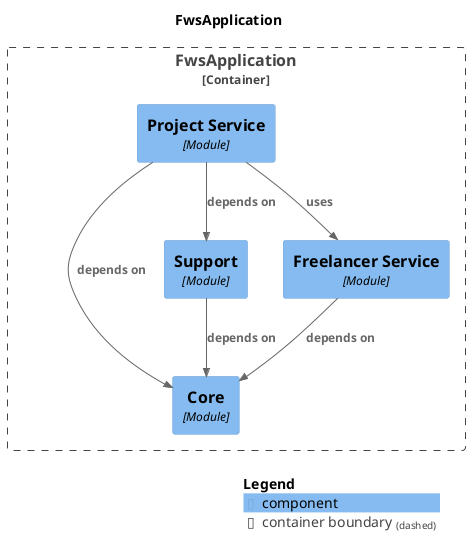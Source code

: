 @startuml
set separator none
title FwsApplication

top to bottom direction

!include <C4/C4>
!include <C4/C4_Context>
!include <C4/C4_Component>

Container_Boundary("FwsApplication.FwsApplication_boundary", "FwsApplication", $tags="") {
  Component(FwsApplication.FwsApplication.Core, "Core", $techn="Module", $descr="", $tags="", $link="")
  Component(FwsApplication.FwsApplication.ProjectService, "Project Service", $techn="Module", $descr="", $tags="", $link="")
  Component(FwsApplication.FwsApplication.Support, "Support", $techn="Module", $descr="", $tags="", $link="")
  Component(FwsApplication.FwsApplication.FreelancerService, "Freelancer Service", $techn="Module", $descr="", $tags="", $link="")
}

Rel(FwsApplication.FwsApplication.ProjectService, FwsApplication.FwsApplication.Core, "depends on", $techn="", $tags="", $link="")
Rel(FwsApplication.FwsApplication.ProjectService, FwsApplication.FwsApplication.FreelancerService, "uses", $techn="", $tags="", $link="")
Rel(FwsApplication.FwsApplication.Support, FwsApplication.FwsApplication.Core, "depends on", $techn="", $tags="", $link="")
Rel(FwsApplication.FwsApplication.FreelancerService, FwsApplication.FwsApplication.Core, "depends on", $techn="", $tags="", $link="")
Rel(FwsApplication.FwsApplication.ProjectService, FwsApplication.FwsApplication.Support, "depends on", $techn="", $tags="", $link="")

SHOW_LEGEND(true)
@enduml